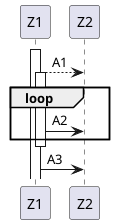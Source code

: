 {
  "sha1": "puqbgysvyvuvzzvna8rgj1ufuajge5n",
  "insertion": {
    "when": "2024-06-04T17:28:41.761Z",
    "user": "plantuml@gmail.com"
  }
}
@startuml
activate Z1
 
Z1 --> Z2 : A1
activate Z1
loop
    Z1 -> Z2 : A2
end
deactivate Z1
Z1 -> Z2 : A3

@enduml
